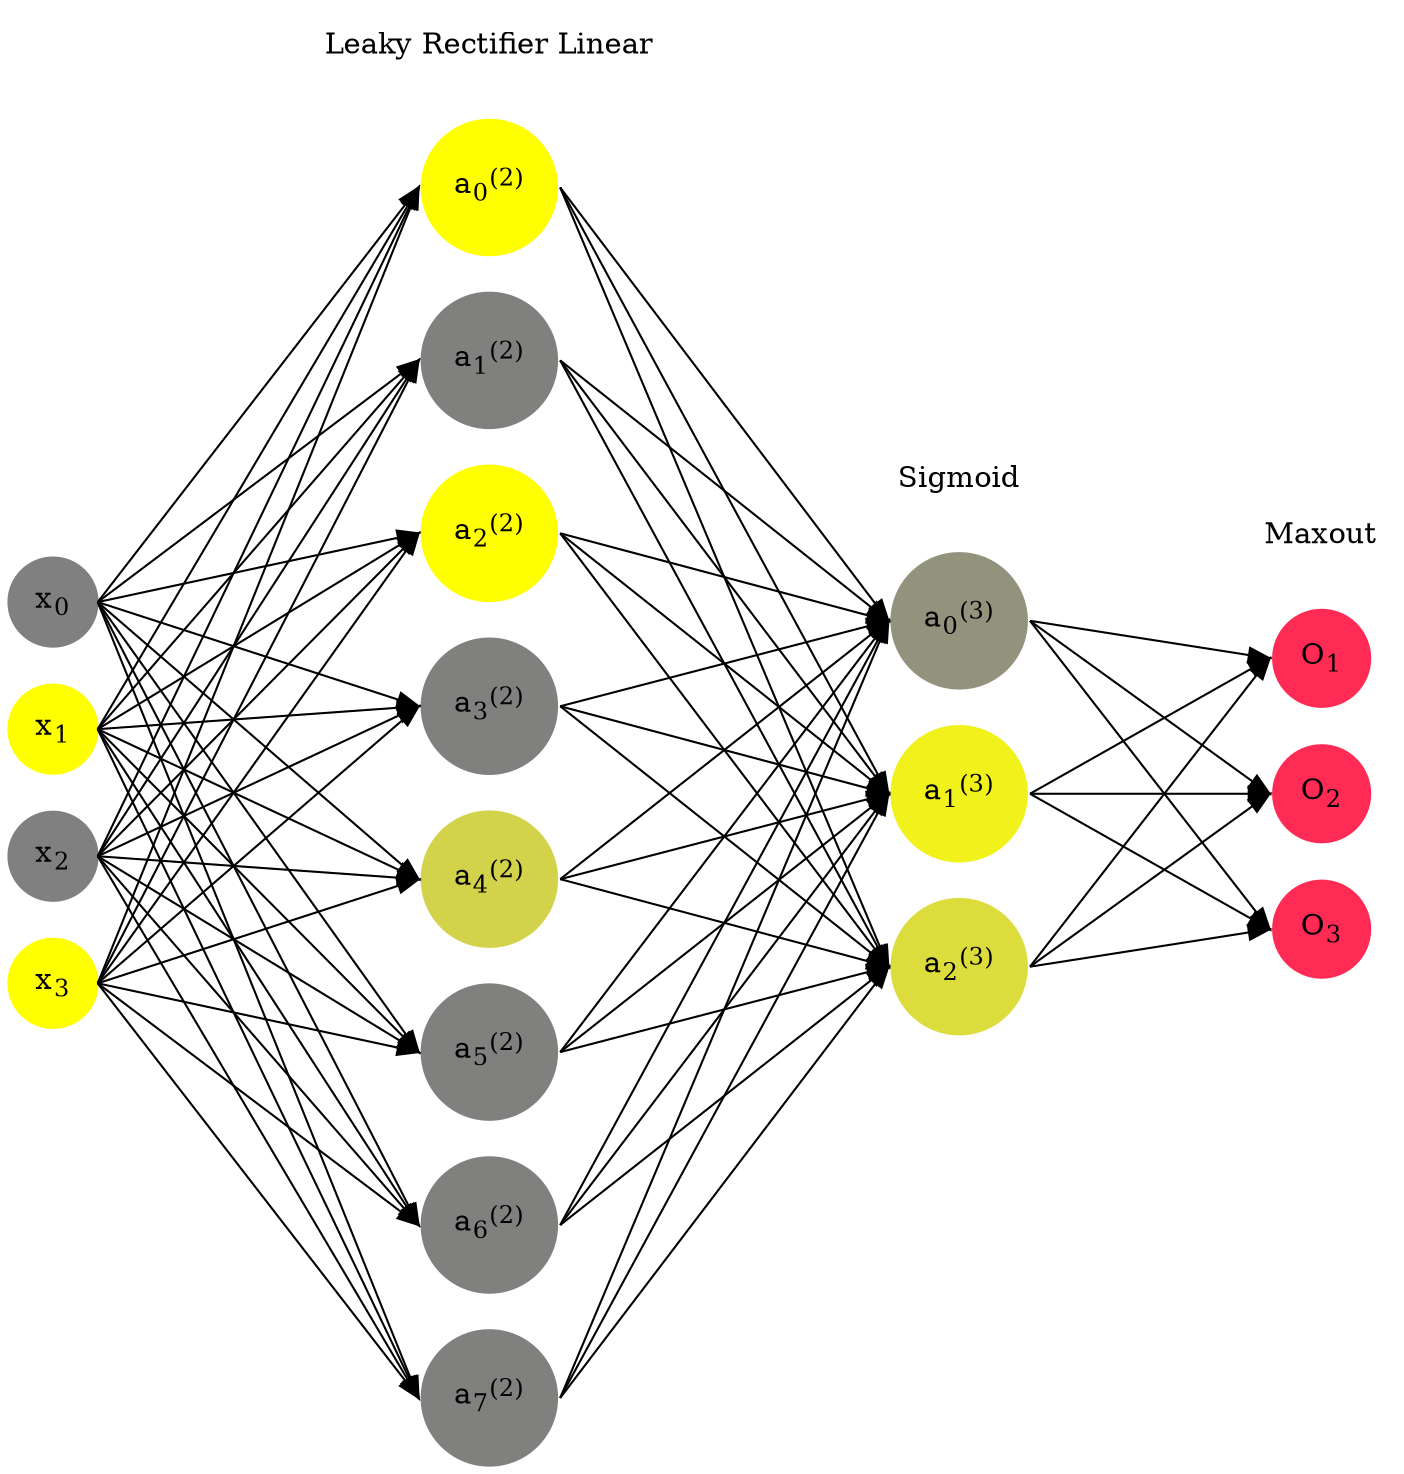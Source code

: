 digraph G {
	rankdir = LR;
	splines=false;
	edge[style=invis];
	ranksep= 1.4;
	{
	node [shape=circle, color="0.1667, 0.0, 0.5", style=filled, fillcolor="0.1667, 0.0, 0.5"];
	x0 [label=<x<sub>0</sub>>];
	}
	{
	node [shape=circle, color="0.1667, 1.0, 1.0", style=filled, fillcolor="0.1667, 1.0, 1.0"];
	x1 [label=<x<sub>1</sub>>];
	}
	{
	node [shape=circle, color="0.1667, 0.0, 0.5", style=filled, fillcolor="0.1667, 0.0, 0.5"];
	x2 [label=<x<sub>2</sub>>];
	}
	{
	node [shape=circle, color="0.1667, 1.0, 1.0", style=filled, fillcolor="0.1667, 1.0, 1.0"];
	x3 [label=<x<sub>3</sub>>];
	}
	{
	node [shape=circle, color="0.1667, 1.362654, 1.181327", style=filled, fillcolor="0.1667, 1.362654, 1.181327"];
	a02 [label=<a<sub>0</sub><sup>(2)</sup>>];
	}
	{
	node [shape=circle, color="0.1667, 0.000154, 0.500077", style=filled, fillcolor="0.1667, 0.000154, 0.500077"];
	a12 [label=<a<sub>1</sub><sup>(2)</sup>>];
	}
	{
	node [shape=circle, color="0.1667, 1.072268, 1.036134", style=filled, fillcolor="0.1667, 1.072268, 1.036134"];
	a22 [label=<a<sub>2</sub><sup>(2)</sup>>];
	}
	{
	node [shape=circle, color="0.1667, 0.001341, 0.500670", style=filled, fillcolor="0.1667, 0.001341, 0.500670"];
	a32 [label=<a<sub>3</sub><sup>(2)</sup>>];
	}
	{
	node [shape=circle, color="0.1667, 0.642369, 0.821185", style=filled, fillcolor="0.1667, 0.642369, 0.821185"];
	a42 [label=<a<sub>4</sub><sup>(2)</sup>>];
	}
	{
	node [shape=circle, color="0.1667, 0.000129, 0.500064", style=filled, fillcolor="0.1667, 0.000129, 0.500064"];
	a52 [label=<a<sub>5</sub><sup>(2)</sup>>];
	}
	{
	node [shape=circle, color="0.1667, 0.001357, 0.500679", style=filled, fillcolor="0.1667, 0.001357, 0.500679"];
	a62 [label=<a<sub>6</sub><sup>(2)</sup>>];
	}
	{
	node [shape=circle, color="0.1667, 0.000804, 0.500402", style=filled, fillcolor="0.1667, 0.000804, 0.500402"];
	a72 [label=<a<sub>7</sub><sup>(2)</sup>>];
	}
	{
	node [shape=circle, color="0.1667, 0.142025, 0.571012", style=filled, fillcolor="0.1667, 0.142025, 0.571012"];
	a03 [label=<a<sub>0</sub><sup>(3)</sup>>];
	}
	{
	node [shape=circle, color="0.1667, 0.886357, 0.943179", style=filled, fillcolor="0.1667, 0.886357, 0.943179"];
	a13 [label=<a<sub>1</sub><sup>(3)</sup>>];
	}
	{
	node [shape=circle, color="0.1667, 0.723645, 0.861822", style=filled, fillcolor="0.1667, 0.723645, 0.861822"];
	a23 [label=<a<sub>2</sub><sup>(3)</sup>>];
	}
	{
	node [shape=circle, color="0.9667, 0.83, 1.0", style=filled, fillcolor="0.9667, 0.83, 1.0"];
	O1 [label=<O<sub>1</sub>>];
	}
	{
	node [shape=circle, color="0.9667, 0.83, 1.0", style=filled, fillcolor="0.9667, 0.83, 1.0"];
	O2 [label=<O<sub>2</sub>>];
	}
	{
	node [shape=circle, color="0.9667, 0.83, 1.0", style=filled, fillcolor="0.9667, 0.83, 1.0"];
	O3 [label=<O<sub>3</sub>>];
	}
	{
	rank=same;
	x0->x1->x2->x3;
	}
	{
	rank=same;
	a02->a12->a22->a32->a42->a52->a62->a72;
	}
	{
	rank=same;
	a03->a13->a23;
	}
	{
	rank=same;
	O1->O2->O3;
	}
	l1 [shape=plaintext,label="Leaky Rectifier Linear"];
	l1->a02;
	{rank=same; l1;a02};
	l2 [shape=plaintext,label="Sigmoid"];
	l2->a03;
	{rank=same; l2;a03};
	l3 [shape=plaintext,label="Maxout"];
	l3->O1;
	{rank=same; l3;O1};
edge[style=solid, tailport=e, headport=w];
	{x0;x1;x2;x3} -> {a02;a12;a22;a32;a42;a52;a62;a72};
	{a02;a12;a22;a32;a42;a52;a62;a72} -> {a03;a13;a23};
	{a03;a13;a23} -> {O1,O2,O3};
}